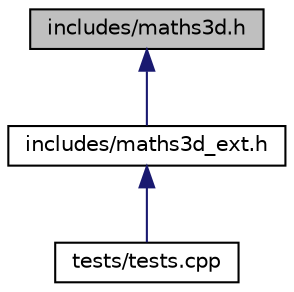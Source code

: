digraph "includes/maths3d.h"
{
 // LATEX_PDF_SIZE
  edge [fontname="Helvetica",fontsize="10",labelfontname="Helvetica",labelfontsize="10"];
  node [fontname="Helvetica",fontsize="10",shape=record];
  Node1 [label="includes/maths3d.h",height=0.2,width=0.4,color="black", fillcolor="grey75", style="filled", fontcolor="black",tooltip=" "];
  Node1 -> Node2 [dir="back",color="midnightblue",fontsize="10",style="solid",fontname="Helvetica"];
  Node2 [label="includes/maths3d_ext.h",height=0.2,width=0.4,color="black", fillcolor="white", style="filled",URL="$maths3d__ext_8h.html",tooltip=" "];
  Node2 -> Node3 [dir="back",color="midnightblue",fontsize="10",style="solid",fontname="Helvetica"];
  Node3 [label="tests/tests.cpp",height=0.2,width=0.4,color="black", fillcolor="white", style="filled",URL="$tests_8cpp.html",tooltip=" "];
}
